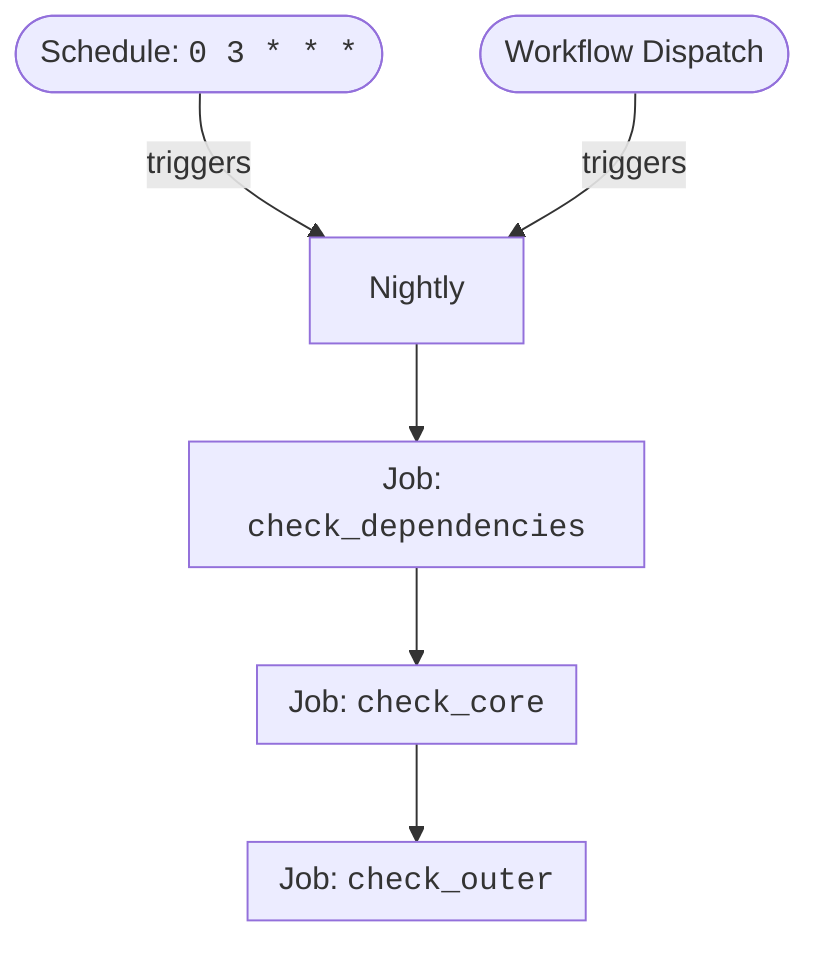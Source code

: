 flowchart TD
    trigger1([Schedule: <code class='docutils literal notranslate'>0 3 * * *</code>]) -->|triggers| Nightly
    trigger2([Workflow Dispatch]) -->|triggers| Nightly
    Nightly --> check_dependencies
    check_dependencies --> check_core
    check_core --> check_outer

    subgraph check_dependencies [Job: <code class='docutils literal notranslate'>check_dependencies</code>]
%%        step1_1[Rerender: <code class='docutils literal notranslate'>conda-smithy-rerender</code>]
%%        step1_2[Inform: <code class='docutils literal notranslate'>repository-dispatch</code>]
    end

    subgraph check_core [Job: <code class='docutils literal notranslate'>check_core</code>]
%%        step2_1[Rerender: <code class='docutils literal notranslate'>conda-smithy-rerender</code>]
%%        step2_2[Inform: <code class='docutils literal notranslate'>repository-dispatch</code>]
    end

    subgraph check_outer [Job: <code class='docutils literal notranslate'>check_outer</code>]
%%        step3_1[Rerender: <code class='docutils literal notranslate'>conda-smithy-rerender</code>]
%%        step3_2[Inform: <code class='docutils literal notranslate'>repository-dispatch</code>]
    end
